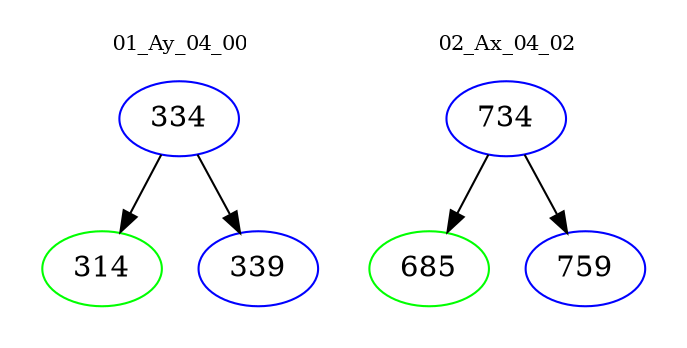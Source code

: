 digraph{
subgraph cluster_0 {
color = white
label = "01_Ay_04_00";
fontsize=10;
T0_334 [label="334", color="blue"]
T0_334 -> T0_314 [color="black"]
T0_314 [label="314", color="green"]
T0_334 -> T0_339 [color="black"]
T0_339 [label="339", color="blue"]
}
subgraph cluster_1 {
color = white
label = "02_Ax_04_02";
fontsize=10;
T1_734 [label="734", color="blue"]
T1_734 -> T1_685 [color="black"]
T1_685 [label="685", color="green"]
T1_734 -> T1_759 [color="black"]
T1_759 [label="759", color="blue"]
}
}
